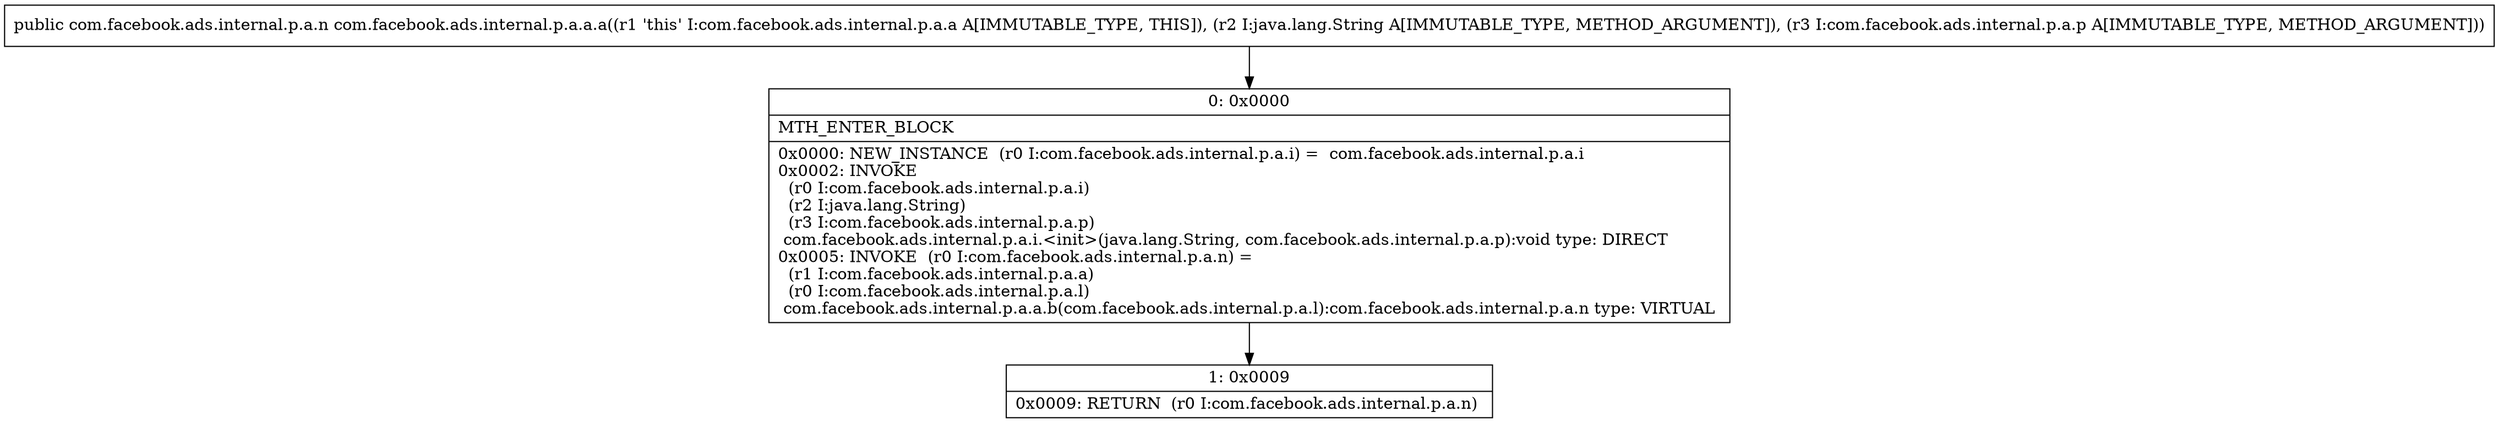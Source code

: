 digraph "CFG forcom.facebook.ads.internal.p.a.a.a(Ljava\/lang\/String;Lcom\/facebook\/ads\/internal\/p\/a\/p;)Lcom\/facebook\/ads\/internal\/p\/a\/n;" {
Node_0 [shape=record,label="{0\:\ 0x0000|MTH_ENTER_BLOCK\l|0x0000: NEW_INSTANCE  (r0 I:com.facebook.ads.internal.p.a.i) =  com.facebook.ads.internal.p.a.i \l0x0002: INVOKE  \l  (r0 I:com.facebook.ads.internal.p.a.i)\l  (r2 I:java.lang.String)\l  (r3 I:com.facebook.ads.internal.p.a.p)\l com.facebook.ads.internal.p.a.i.\<init\>(java.lang.String, com.facebook.ads.internal.p.a.p):void type: DIRECT \l0x0005: INVOKE  (r0 I:com.facebook.ads.internal.p.a.n) = \l  (r1 I:com.facebook.ads.internal.p.a.a)\l  (r0 I:com.facebook.ads.internal.p.a.l)\l com.facebook.ads.internal.p.a.a.b(com.facebook.ads.internal.p.a.l):com.facebook.ads.internal.p.a.n type: VIRTUAL \l}"];
Node_1 [shape=record,label="{1\:\ 0x0009|0x0009: RETURN  (r0 I:com.facebook.ads.internal.p.a.n) \l}"];
MethodNode[shape=record,label="{public com.facebook.ads.internal.p.a.n com.facebook.ads.internal.p.a.a.a((r1 'this' I:com.facebook.ads.internal.p.a.a A[IMMUTABLE_TYPE, THIS]), (r2 I:java.lang.String A[IMMUTABLE_TYPE, METHOD_ARGUMENT]), (r3 I:com.facebook.ads.internal.p.a.p A[IMMUTABLE_TYPE, METHOD_ARGUMENT])) }"];
MethodNode -> Node_0;
Node_0 -> Node_1;
}

